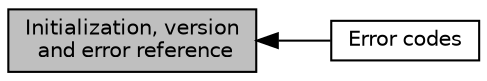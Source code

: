 digraph "Initialization, version and error reference"
{
  edge [fontname="Helvetica",fontsize="10",labelfontname="Helvetica",labelfontsize="10"];
  node [fontname="Helvetica",fontsize="10",shape=record];
  rankdir=LR;
  Node1 [label="Error codes",height=0.2,width=0.4,color="black", fillcolor="white", style="filled",URL="$group__errors.html"];
  Node0 [label="Initialization, version\l and error reference",height=0.2,width=0.4,color="black", fillcolor="grey75", style="filled", fontcolor="black"];
  Node0->Node1 [shape=plaintext, dir="back", style="solid"];
}
